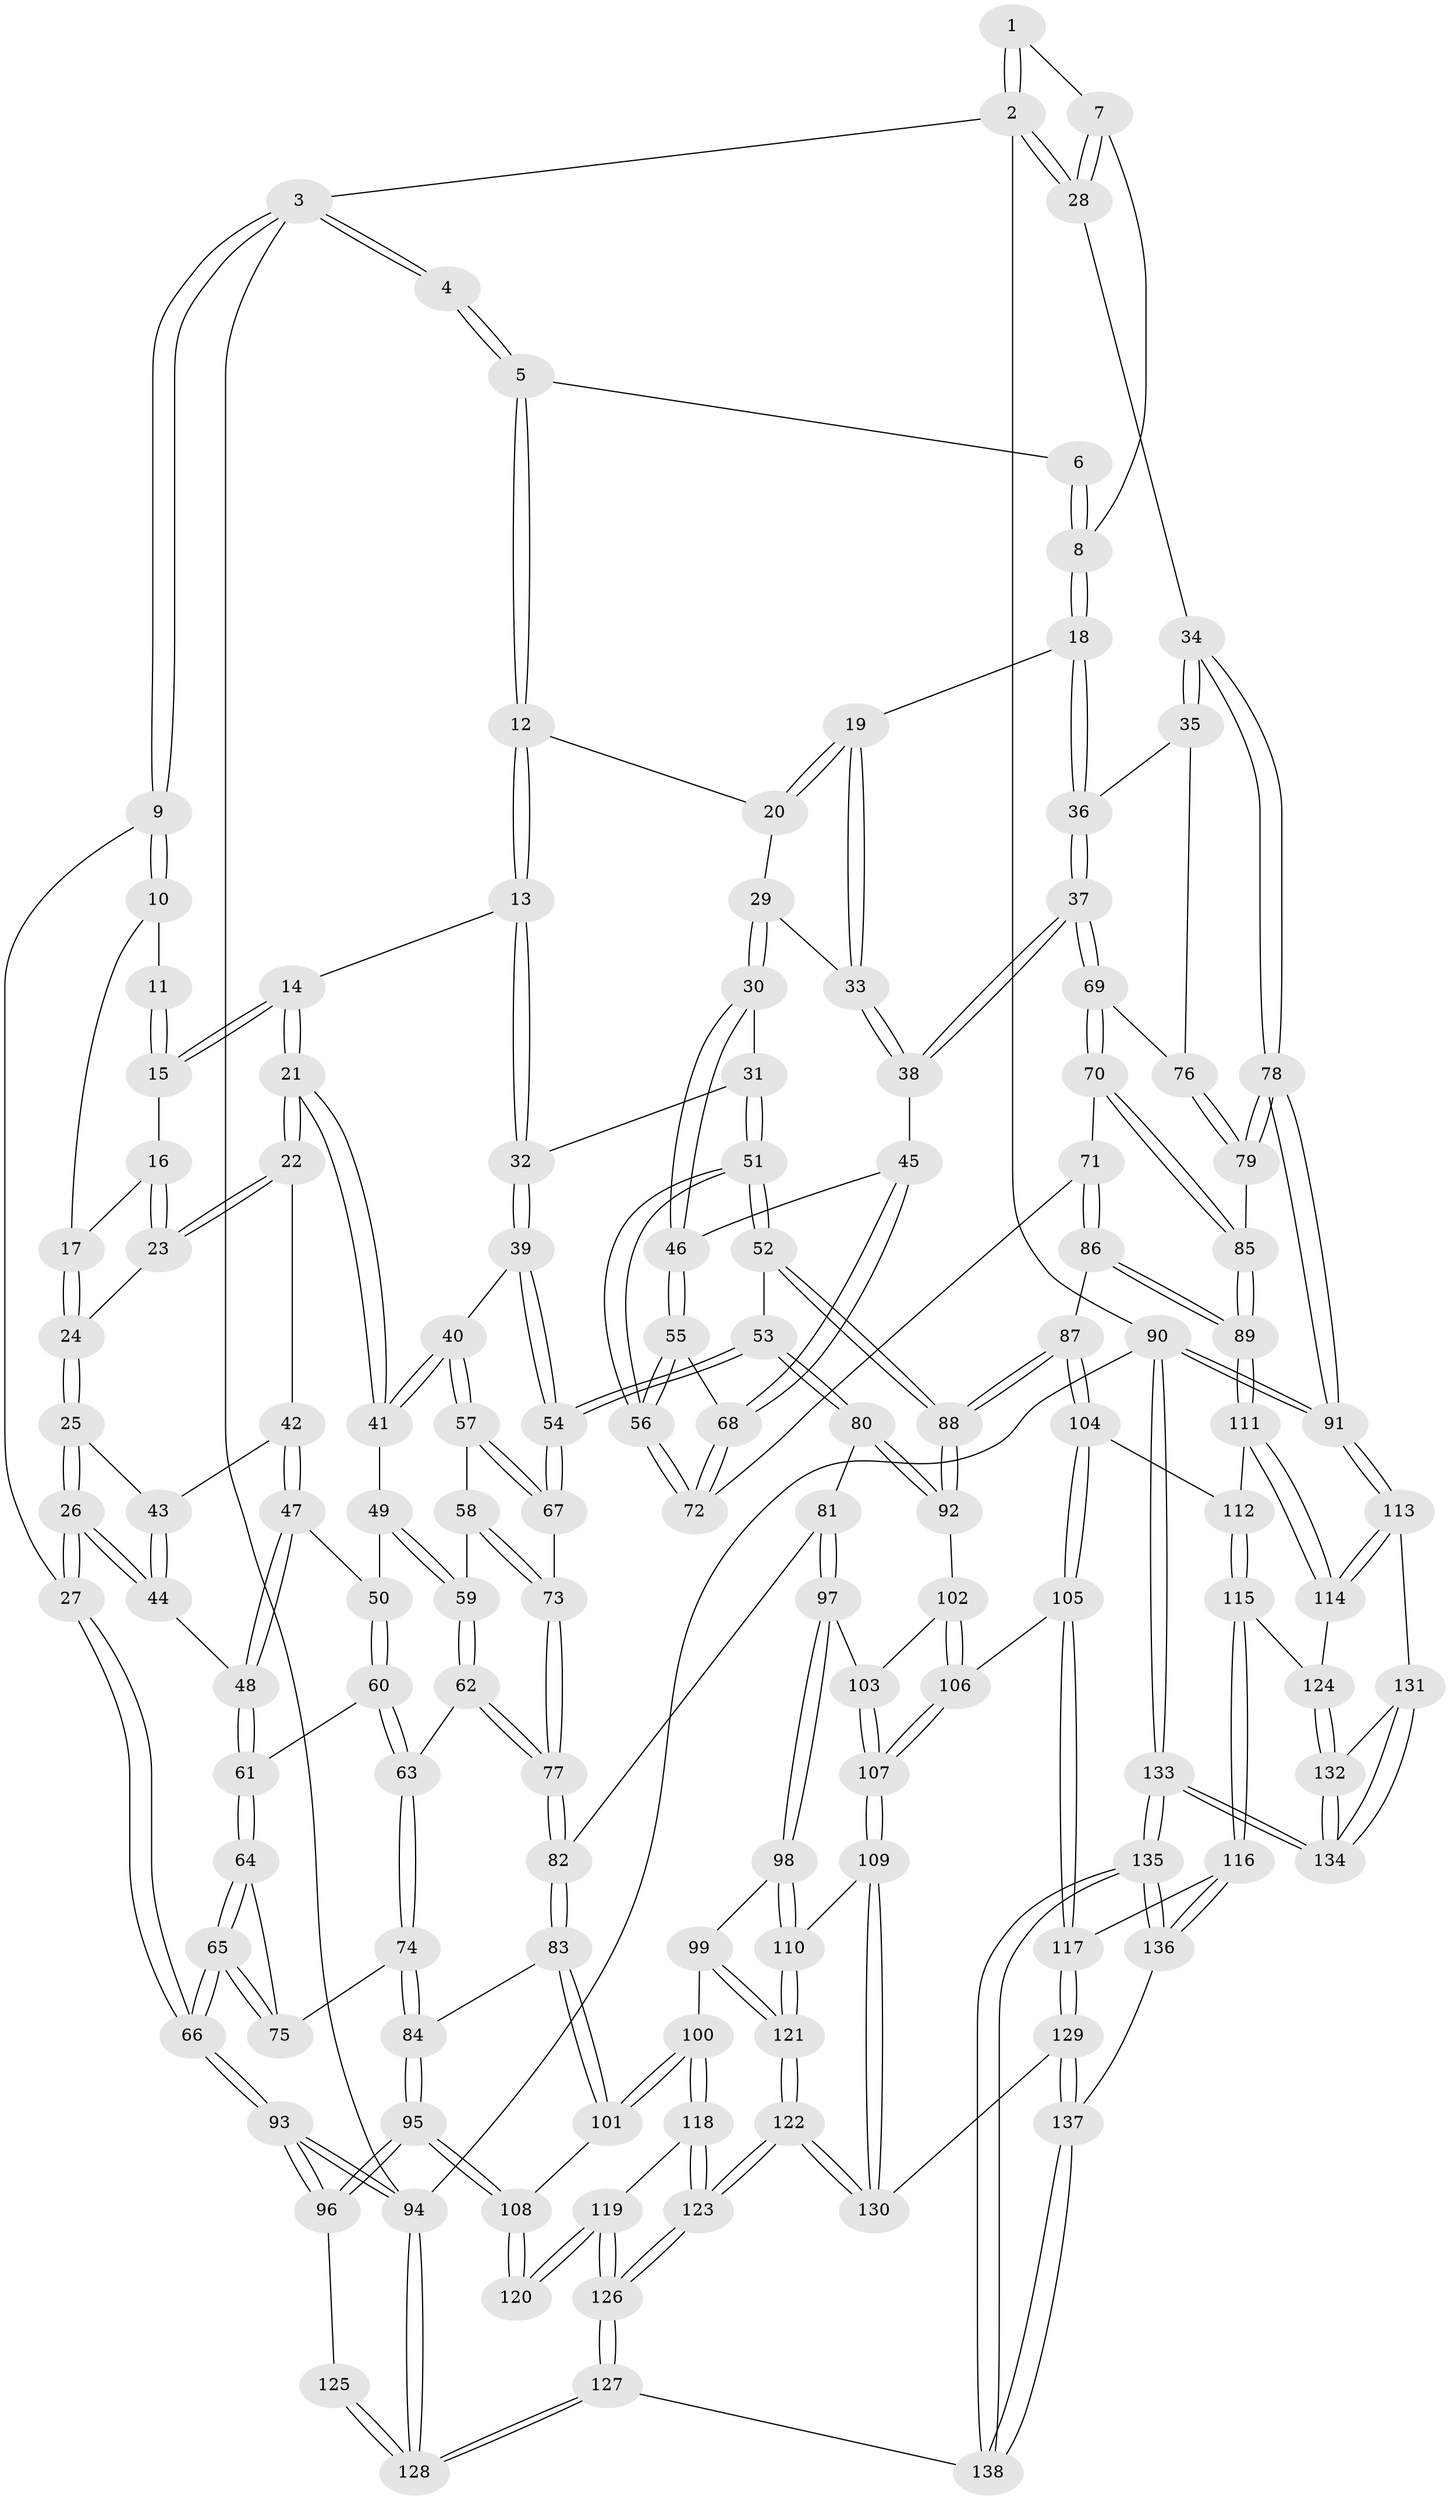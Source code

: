 // coarse degree distribution, {4: 0.3493975903614458, 3: 0.5783132530120482, 2: 0.04819277108433735, 5: 0.024096385542168676}
// Generated by graph-tools (version 1.1) at 2025/38/03/04/25 23:38:34]
// undirected, 138 vertices, 342 edges
graph export_dot {
  node [color=gray90,style=filled];
  1 [pos="+0.7816298502446312+0"];
  2 [pos="+1+0"];
  3 [pos="+0+0"];
  4 [pos="+0.28286738772607073+0"];
  5 [pos="+0.6108998540756307+0"];
  6 [pos="+0.7750917955733915+0"];
  7 [pos="+0.9451772295613876+0.11579420557734313"];
  8 [pos="+0.8564789788285877+0.1435965218825373"];
  9 [pos="+0+0"];
  10 [pos="+0.06946794522146292+0.06494926565299916"];
  11 [pos="+0.27398533132040803+0"];
  12 [pos="+0.6022655121969515+0"];
  13 [pos="+0.46132381238014586+0.14569881298638654"];
  14 [pos="+0.3613293129567202+0.14858573353176974"];
  15 [pos="+0.2620605404872523+0"];
  16 [pos="+0.21558788360745657+0.06571359242322114"];
  17 [pos="+0.0986097207402489+0.10878087790833665"];
  18 [pos="+0.8498901824116686+0.15376565032020928"];
  19 [pos="+0.8264874361728948+0.16510415998919978"];
  20 [pos="+0.6023911782462912+0"];
  21 [pos="+0.28537650524716807+0.26904296079152656"];
  22 [pos="+0.2579749637475815+0.257660798644134"];
  23 [pos="+0.2128215336372137+0.19916360115681692"];
  24 [pos="+0.07083573378837209+0.1885999631038709"];
  25 [pos="+0.06921244329616107+0.18989784686032343"];
  26 [pos="+0+0.2899971650340305"];
  27 [pos="+0+0.3002741900904816"];
  28 [pos="+1+0.1768983478969905"];
  29 [pos="+0.6303675795138033+0.08713986756861807"];
  30 [pos="+0.5896913935906901+0.30352420072927294"];
  31 [pos="+0.5013731737623055+0.2975364979392141"];
  32 [pos="+0.4944239471758941+0.2961308022018713"];
  33 [pos="+0.7625943966802199+0.24502465109354502"];
  34 [pos="+1+0.27675096663868815"];
  35 [pos="+1+0.308170057570661"];
  36 [pos="+0.9811147605414964+0.3078316729831936"];
  37 [pos="+0.8201661813915896+0.35721719190876194"];
  38 [pos="+0.7559601924510044+0.31494279102634504"];
  39 [pos="+0.4702808828704887+0.30992860857041254"];
  40 [pos="+0.4087609185284791+0.3298678244483189"];
  41 [pos="+0.29213247673466225+0.2808922104961495"];
  42 [pos="+0.23762395011527426+0.26634861557075085"];
  43 [pos="+0.14891371469066353+0.28790788439097026"];
  44 [pos="+0.09619056364794065+0.35078716708464813"];
  45 [pos="+0.7554171189468839+0.3150810462627946"];
  46 [pos="+0.6072694844679378+0.31548901298566356"];
  47 [pos="+0.16912239796094086+0.34856645340752884"];
  48 [pos="+0.10951201155904815+0.36393998522722304"];
  49 [pos="+0.27192426118240937+0.33804729644728426"];
  50 [pos="+0.22220994919058543+0.3808273113190047"];
  51 [pos="+0.5392412170244145+0.5107276633476756"];
  52 [pos="+0.5290669042457603+0.5201951069848014"];
  53 [pos="+0.5034485580178778+0.5158734768351275"];
  54 [pos="+0.4971545709496241+0.5085226087257725"];
  55 [pos="+0.601612015549217+0.40565919353858115"];
  56 [pos="+0.5545909094152828+0.5001303259610228"];
  57 [pos="+0.40614724763284343+0.3458434322216033"];
  58 [pos="+0.3808857205889242+0.39922396832626483"];
  59 [pos="+0.2963198566761129+0.42887264961367244"];
  60 [pos="+0.20229515274378726+0.4107233179681553"];
  61 [pos="+0.12438388151678235+0.39281685281914"];
  62 [pos="+0.28895524965425684+0.4702940721661596"];
  63 [pos="+0.21926806929989426+0.48381060793239145"];
  64 [pos="+0.11568746600515559+0.43975661297952306"];
  65 [pos="+0+0.4967406471178744"];
  66 [pos="+0+0.4944189112730157"];
  67 [pos="+0.4613932243424829+0.48229604376953034"];
  68 [pos="+0.6827335157331862+0.45428178551672077"];
  69 [pos="+0.8257765824968574+0.46689866598870694"];
  70 [pos="+0.8248249906598575+0.469309231209925"];
  71 [pos="+0.7001428643577047+0.5148941009787569"];
  72 [pos="+0.6912902436824641+0.5074343699474776"];
  73 [pos="+0.3780546327944167+0.4628053976650904"];
  74 [pos="+0.16867950315400726+0.5431702591332871"];
  75 [pos="+0.1666522395351493+0.5418649068186077"];
  76 [pos="+0.929489963251744+0.4786365072856631"];
  77 [pos="+0.3326371281148251+0.5005236701612438"];
  78 [pos="+1+0.5656356597292771"];
  79 [pos="+1+0.5762433199501374"];
  80 [pos="+0.39373868795875916+0.5860937537332184"];
  81 [pos="+0.3635112262945338+0.596410092990438"];
  82 [pos="+0.3548165755338359+0.5915538988442121"];
  83 [pos="+0.19083803742094407+0.6253303554460639"];
  84 [pos="+0.1860995850188031+0.6195774546135043"];
  85 [pos="+0.8630614826133414+0.647438894710734"];
  86 [pos="+0.698864185821544+0.5940225974163361"];
  87 [pos="+0.5911186138579363+0.6556327515114794"];
  88 [pos="+0.5773211676640659+0.6424655432929983"];
  89 [pos="+0.8477175538363543+0.6691200841674022"];
  90 [pos="+1+1"];
  91 [pos="+1+0.8232992847868783"];
  92 [pos="+0.49824465874584833+0.6566631291441174"];
  93 [pos="+0+0.6448972214539221"];
  94 [pos="+0+1"];
  95 [pos="+0+0.6637317476555219"];
  96 [pos="+0+0.6625227527302078"];
  97 [pos="+0.3814966569855642+0.6879796884845262"];
  98 [pos="+0.35573305874903793+0.7685799481728525"];
  99 [pos="+0.21789354946281073+0.7404193020481248"];
  100 [pos="+0.21469124886337193+0.7391413395348576"];
  101 [pos="+0.19527767050258668+0.7049977087193002"];
  102 [pos="+0.4618318892093766+0.6812846345017"];
  103 [pos="+0.43957961967522363+0.6864851579960809"];
  104 [pos="+0.5985819339458853+0.7029522538831079"];
  105 [pos="+0.5536579114518296+0.7729365390504381"];
  106 [pos="+0.519272095778628+0.7919033288530145"];
  107 [pos="+0.5053519043206692+0.8022886610426462"];
  108 [pos="+0.1016580212681036+0.7357289978266677"];
  109 [pos="+0.47234012355260596+0.831617449766084"];
  110 [pos="+0.3573545067726504+0.7712914900959202"];
  111 [pos="+0.8403178671876129+0.7226513759377458"];
  112 [pos="+0.6509677757692782+0.7270311389782872"];
  113 [pos="+1+0.8251392695999189"];
  114 [pos="+0.8470226049776671+0.7489190546561302"];
  115 [pos="+0.7046487717500174+0.8745688484279591"];
  116 [pos="+0.6948198480027021+0.8867435692857879"];
  117 [pos="+0.6244533785220684+0.8505671813968451"];
  118 [pos="+0.17755072553883824+0.8110664032033271"];
  119 [pos="+0.07668889668440045+0.8241951178985851"];
  120 [pos="+0.0732465988083217+0.8211916339976746"];
  121 [pos="+0.2879227887447405+0.9332097171688145"];
  122 [pos="+0.28338018686130567+0.9535476193568662"];
  123 [pos="+0.19873897816134445+1"];
  124 [pos="+0.8153074932763058+0.8110353715337774"];
  125 [pos="+0.052654995420263084+0.8171431561812695"];
  126 [pos="+0.14860497491287625+1"];
  127 [pos="+0.14474563722132266+1"];
  128 [pos="+0+1"];
  129 [pos="+0.5048385478736617+0.9398032084564002"];
  130 [pos="+0.47494148573736306+0.8795218130658747"];
  131 [pos="+0.9933969994869783+0.8436515479844402"];
  132 [pos="+0.8599691386729075+0.9455854982411007"];
  133 [pos="+0.8459442622760313+1"];
  134 [pos="+0.8593328587788379+1"];
  135 [pos="+0.7964859772421763+1"];
  136 [pos="+0.6904345713147466+0.9169475839238269"];
  137 [pos="+0.5069901108847197+0.9469784004949285"];
  138 [pos="+0.48428697896659767+1"];
  1 -- 2;
  1 -- 2;
  1 -- 7;
  2 -- 3;
  2 -- 28;
  2 -- 28;
  2 -- 90;
  3 -- 4;
  3 -- 4;
  3 -- 9;
  3 -- 9;
  3 -- 94;
  4 -- 5;
  4 -- 5;
  5 -- 6;
  5 -- 12;
  5 -- 12;
  6 -- 8;
  6 -- 8;
  7 -- 8;
  7 -- 28;
  7 -- 28;
  8 -- 18;
  8 -- 18;
  9 -- 10;
  9 -- 10;
  9 -- 27;
  10 -- 11;
  10 -- 17;
  11 -- 15;
  11 -- 15;
  12 -- 13;
  12 -- 13;
  12 -- 20;
  13 -- 14;
  13 -- 32;
  13 -- 32;
  14 -- 15;
  14 -- 15;
  14 -- 21;
  14 -- 21;
  15 -- 16;
  16 -- 17;
  16 -- 23;
  16 -- 23;
  17 -- 24;
  17 -- 24;
  18 -- 19;
  18 -- 36;
  18 -- 36;
  19 -- 20;
  19 -- 20;
  19 -- 33;
  19 -- 33;
  20 -- 29;
  21 -- 22;
  21 -- 22;
  21 -- 41;
  21 -- 41;
  22 -- 23;
  22 -- 23;
  22 -- 42;
  23 -- 24;
  24 -- 25;
  24 -- 25;
  25 -- 26;
  25 -- 26;
  25 -- 43;
  26 -- 27;
  26 -- 27;
  26 -- 44;
  26 -- 44;
  27 -- 66;
  27 -- 66;
  28 -- 34;
  29 -- 30;
  29 -- 30;
  29 -- 33;
  30 -- 31;
  30 -- 46;
  30 -- 46;
  31 -- 32;
  31 -- 51;
  31 -- 51;
  32 -- 39;
  32 -- 39;
  33 -- 38;
  33 -- 38;
  34 -- 35;
  34 -- 35;
  34 -- 78;
  34 -- 78;
  35 -- 36;
  35 -- 76;
  36 -- 37;
  36 -- 37;
  37 -- 38;
  37 -- 38;
  37 -- 69;
  37 -- 69;
  38 -- 45;
  39 -- 40;
  39 -- 54;
  39 -- 54;
  40 -- 41;
  40 -- 41;
  40 -- 57;
  40 -- 57;
  41 -- 49;
  42 -- 43;
  42 -- 47;
  42 -- 47;
  43 -- 44;
  43 -- 44;
  44 -- 48;
  45 -- 46;
  45 -- 68;
  45 -- 68;
  46 -- 55;
  46 -- 55;
  47 -- 48;
  47 -- 48;
  47 -- 50;
  48 -- 61;
  48 -- 61;
  49 -- 50;
  49 -- 59;
  49 -- 59;
  50 -- 60;
  50 -- 60;
  51 -- 52;
  51 -- 52;
  51 -- 56;
  51 -- 56;
  52 -- 53;
  52 -- 88;
  52 -- 88;
  53 -- 54;
  53 -- 54;
  53 -- 80;
  53 -- 80;
  54 -- 67;
  54 -- 67;
  55 -- 56;
  55 -- 56;
  55 -- 68;
  56 -- 72;
  56 -- 72;
  57 -- 58;
  57 -- 67;
  57 -- 67;
  58 -- 59;
  58 -- 73;
  58 -- 73;
  59 -- 62;
  59 -- 62;
  60 -- 61;
  60 -- 63;
  60 -- 63;
  61 -- 64;
  61 -- 64;
  62 -- 63;
  62 -- 77;
  62 -- 77;
  63 -- 74;
  63 -- 74;
  64 -- 65;
  64 -- 65;
  64 -- 75;
  65 -- 66;
  65 -- 66;
  65 -- 75;
  65 -- 75;
  66 -- 93;
  66 -- 93;
  67 -- 73;
  68 -- 72;
  68 -- 72;
  69 -- 70;
  69 -- 70;
  69 -- 76;
  70 -- 71;
  70 -- 85;
  70 -- 85;
  71 -- 72;
  71 -- 86;
  71 -- 86;
  73 -- 77;
  73 -- 77;
  74 -- 75;
  74 -- 84;
  74 -- 84;
  76 -- 79;
  76 -- 79;
  77 -- 82;
  77 -- 82;
  78 -- 79;
  78 -- 79;
  78 -- 91;
  78 -- 91;
  79 -- 85;
  80 -- 81;
  80 -- 92;
  80 -- 92;
  81 -- 82;
  81 -- 97;
  81 -- 97;
  82 -- 83;
  82 -- 83;
  83 -- 84;
  83 -- 101;
  83 -- 101;
  84 -- 95;
  84 -- 95;
  85 -- 89;
  85 -- 89;
  86 -- 87;
  86 -- 89;
  86 -- 89;
  87 -- 88;
  87 -- 88;
  87 -- 104;
  87 -- 104;
  88 -- 92;
  88 -- 92;
  89 -- 111;
  89 -- 111;
  90 -- 91;
  90 -- 91;
  90 -- 133;
  90 -- 133;
  90 -- 94;
  91 -- 113;
  91 -- 113;
  92 -- 102;
  93 -- 94;
  93 -- 94;
  93 -- 96;
  93 -- 96;
  94 -- 128;
  94 -- 128;
  95 -- 96;
  95 -- 96;
  95 -- 108;
  95 -- 108;
  96 -- 125;
  97 -- 98;
  97 -- 98;
  97 -- 103;
  98 -- 99;
  98 -- 110;
  98 -- 110;
  99 -- 100;
  99 -- 121;
  99 -- 121;
  100 -- 101;
  100 -- 101;
  100 -- 118;
  100 -- 118;
  101 -- 108;
  102 -- 103;
  102 -- 106;
  102 -- 106;
  103 -- 107;
  103 -- 107;
  104 -- 105;
  104 -- 105;
  104 -- 112;
  105 -- 106;
  105 -- 117;
  105 -- 117;
  106 -- 107;
  106 -- 107;
  107 -- 109;
  107 -- 109;
  108 -- 120;
  108 -- 120;
  109 -- 110;
  109 -- 130;
  109 -- 130;
  110 -- 121;
  110 -- 121;
  111 -- 112;
  111 -- 114;
  111 -- 114;
  112 -- 115;
  112 -- 115;
  113 -- 114;
  113 -- 114;
  113 -- 131;
  114 -- 124;
  115 -- 116;
  115 -- 116;
  115 -- 124;
  116 -- 117;
  116 -- 136;
  116 -- 136;
  117 -- 129;
  117 -- 129;
  118 -- 119;
  118 -- 123;
  118 -- 123;
  119 -- 120;
  119 -- 120;
  119 -- 126;
  119 -- 126;
  121 -- 122;
  121 -- 122;
  122 -- 123;
  122 -- 123;
  122 -- 130;
  122 -- 130;
  123 -- 126;
  123 -- 126;
  124 -- 132;
  124 -- 132;
  125 -- 128;
  125 -- 128;
  126 -- 127;
  126 -- 127;
  127 -- 128;
  127 -- 128;
  127 -- 138;
  129 -- 130;
  129 -- 137;
  129 -- 137;
  131 -- 132;
  131 -- 134;
  131 -- 134;
  132 -- 134;
  132 -- 134;
  133 -- 134;
  133 -- 134;
  133 -- 135;
  133 -- 135;
  135 -- 136;
  135 -- 136;
  135 -- 138;
  135 -- 138;
  136 -- 137;
  137 -- 138;
  137 -- 138;
}
